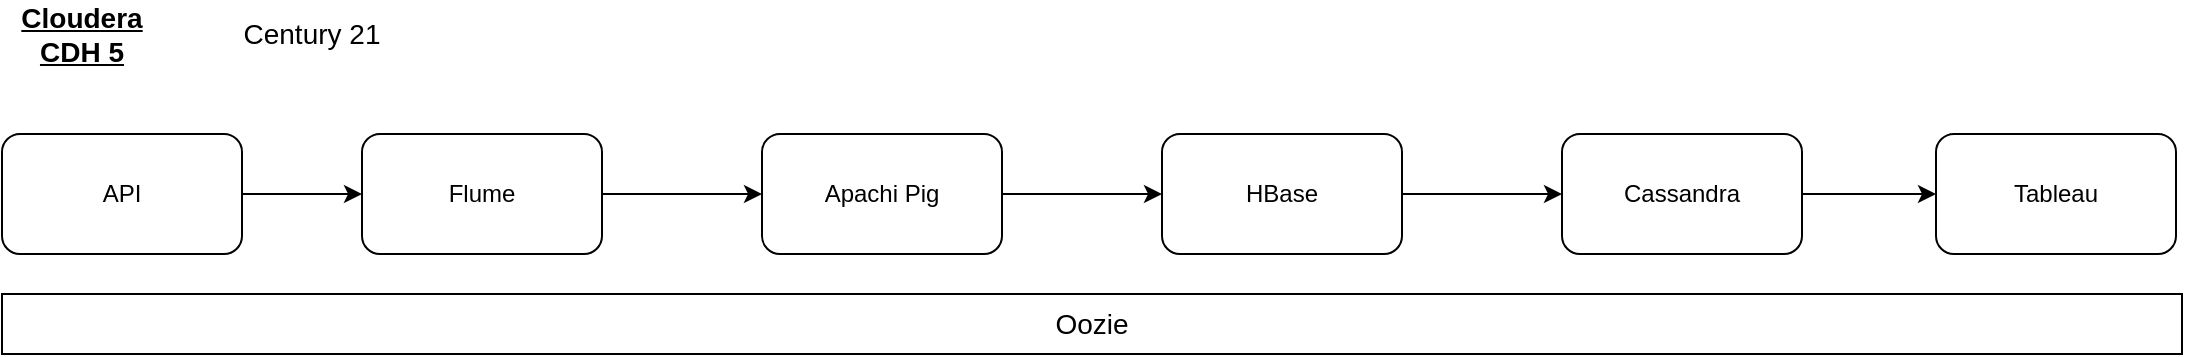 <mxfile version="13.0.2" type="device"><diagram id="C-2JvsOCxMICfGxtae1S" name="Page-1"><mxGraphModel dx="1565" dy="703" grid="1" gridSize="10" guides="1" tooltips="1" connect="1" arrows="1" fold="1" page="1" pageScale="1" pageWidth="827" pageHeight="1169" math="0" shadow="0"><root><mxCell id="0"/><mxCell id="1" parent="0"/><mxCell id="3q5KEd-tdpQ3rNjF5BMB-5" style="edgeStyle=orthogonalEdgeStyle;rounded=0;orthogonalLoop=1;jettySize=auto;html=1;exitX=1;exitY=0.5;exitDx=0;exitDy=0;" edge="1" parent="1" source="3q5KEd-tdpQ3rNjF5BMB-1" target="3q5KEd-tdpQ3rNjF5BMB-4"><mxGeometry relative="1" as="geometry"/></mxCell><mxCell id="3q5KEd-tdpQ3rNjF5BMB-1" value="Flume" style="rounded=1;whiteSpace=wrap;html=1;" vertex="1" parent="1"><mxGeometry x="40" y="160" width="120" height="60" as="geometry"/></mxCell><mxCell id="3q5KEd-tdpQ3rNjF5BMB-3" style="edgeStyle=orthogonalEdgeStyle;rounded=0;orthogonalLoop=1;jettySize=auto;html=1;exitX=1;exitY=0.5;exitDx=0;exitDy=0;entryX=0;entryY=0.5;entryDx=0;entryDy=0;" edge="1" parent="1" source="3q5KEd-tdpQ3rNjF5BMB-2" target="3q5KEd-tdpQ3rNjF5BMB-1"><mxGeometry relative="1" as="geometry"/></mxCell><mxCell id="3q5KEd-tdpQ3rNjF5BMB-2" value="API" style="rounded=1;whiteSpace=wrap;html=1;" vertex="1" parent="1"><mxGeometry x="-140" y="160" width="120" height="60" as="geometry"/></mxCell><mxCell id="3q5KEd-tdpQ3rNjF5BMB-9" style="edgeStyle=orthogonalEdgeStyle;rounded=0;orthogonalLoop=1;jettySize=auto;html=1;exitX=1;exitY=0.5;exitDx=0;exitDy=0;fontSize=14;" edge="1" parent="1" source="3q5KEd-tdpQ3rNjF5BMB-4" target="3q5KEd-tdpQ3rNjF5BMB-8"><mxGeometry relative="1" as="geometry"/></mxCell><mxCell id="3q5KEd-tdpQ3rNjF5BMB-4" value="Apachi Pig" style="rounded=1;whiteSpace=wrap;html=1;" vertex="1" parent="1"><mxGeometry x="240" y="160" width="120" height="60" as="geometry"/></mxCell><mxCell id="3q5KEd-tdpQ3rNjF5BMB-6" value="&lt;b style=&quot;font-size: 14px&quot;&gt;&lt;u style=&quot;font-size: 14px&quot;&gt;Cloudera&lt;br&gt;CDH 5&lt;br&gt;&lt;/u&gt;&lt;/b&gt;" style="text;html=1;strokeColor=none;fillColor=none;align=center;verticalAlign=middle;whiteSpace=wrap;rounded=0;fontSize=14;" vertex="1" parent="1"><mxGeometry x="-120" y="100" width="40" height="20" as="geometry"/></mxCell><mxCell id="3q5KEd-tdpQ3rNjF5BMB-12" style="edgeStyle=orthogonalEdgeStyle;rounded=0;orthogonalLoop=1;jettySize=auto;html=1;exitX=1;exitY=0.5;exitDx=0;exitDy=0;entryX=0;entryY=0.5;entryDx=0;entryDy=0;fontSize=14;" edge="1" parent="1" source="3q5KEd-tdpQ3rNjF5BMB-7" target="3q5KEd-tdpQ3rNjF5BMB-11"><mxGeometry relative="1" as="geometry"/></mxCell><mxCell id="3q5KEd-tdpQ3rNjF5BMB-7" value="Cassandra" style="rounded=1;whiteSpace=wrap;html=1;" vertex="1" parent="1"><mxGeometry x="640" y="160" width="120" height="60" as="geometry"/></mxCell><mxCell id="3q5KEd-tdpQ3rNjF5BMB-10" style="edgeStyle=orthogonalEdgeStyle;rounded=0;orthogonalLoop=1;jettySize=auto;html=1;exitX=1;exitY=0.5;exitDx=0;exitDy=0;entryX=0;entryY=0.5;entryDx=0;entryDy=0;fontSize=14;" edge="1" parent="1" source="3q5KEd-tdpQ3rNjF5BMB-8" target="3q5KEd-tdpQ3rNjF5BMB-7"><mxGeometry relative="1" as="geometry"/></mxCell><mxCell id="3q5KEd-tdpQ3rNjF5BMB-8" value="HBase" style="rounded=1;whiteSpace=wrap;html=1;" vertex="1" parent="1"><mxGeometry x="440" y="160" width="120" height="60" as="geometry"/></mxCell><mxCell id="3q5KEd-tdpQ3rNjF5BMB-11" value="Tableau" style="rounded=1;whiteSpace=wrap;html=1;" vertex="1" parent="1"><mxGeometry x="827" y="160" width="120" height="60" as="geometry"/></mxCell><mxCell id="3q5KEd-tdpQ3rNjF5BMB-13" value="Century 21" style="text;html=1;strokeColor=none;fillColor=none;align=center;verticalAlign=middle;whiteSpace=wrap;rounded=0;fontSize=14;" vertex="1" parent="1"><mxGeometry x="-50" y="100" width="130" height="20" as="geometry"/></mxCell><mxCell id="3q5KEd-tdpQ3rNjF5BMB-14" value="Oozie" style="rounded=0;whiteSpace=wrap;html=1;fontSize=14;" vertex="1" parent="1"><mxGeometry x="-140" y="240" width="1090" height="30" as="geometry"/></mxCell></root></mxGraphModel></diagram></mxfile>